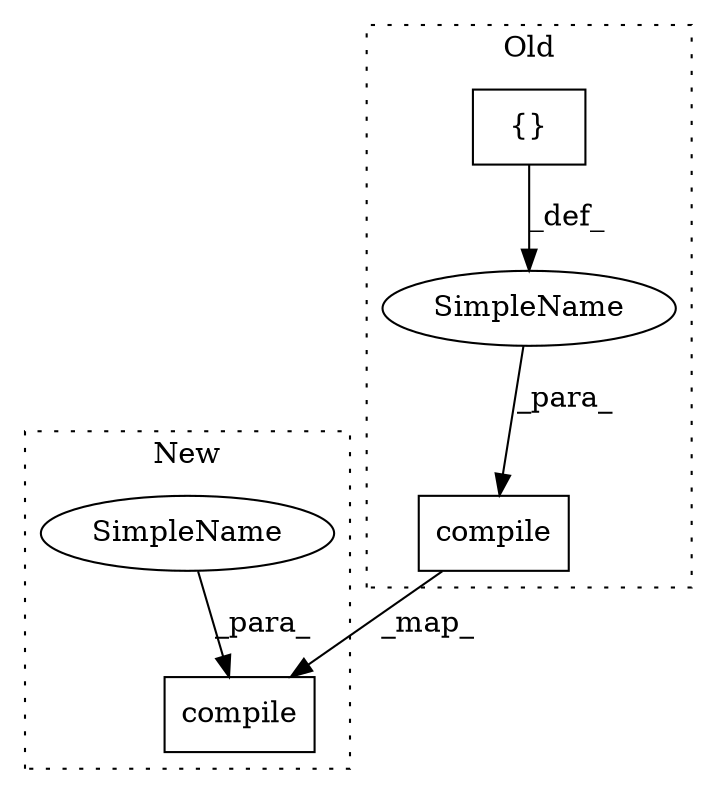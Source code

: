 digraph G {
subgraph cluster0 {
1 [label="compile" a="32" s="1699,1923" l="8,1" shape="box"];
3 [label="{}" a="4" s="1760,1770" l="1,1" shape="box"];
4 [label="SimpleName" a="42" s="" l="" shape="ellipse"];
label = "Old";
style="dotted";
}
subgraph cluster1 {
2 [label="compile" a="32" s="2221,2279" l="8,1" shape="box"];
5 [label="SimpleName" a="42" s="2272" l="7" shape="ellipse"];
label = "New";
style="dotted";
}
1 -> 2 [label="_map_"];
3 -> 4 [label="_def_"];
4 -> 1 [label="_para_"];
5 -> 2 [label="_para_"];
}